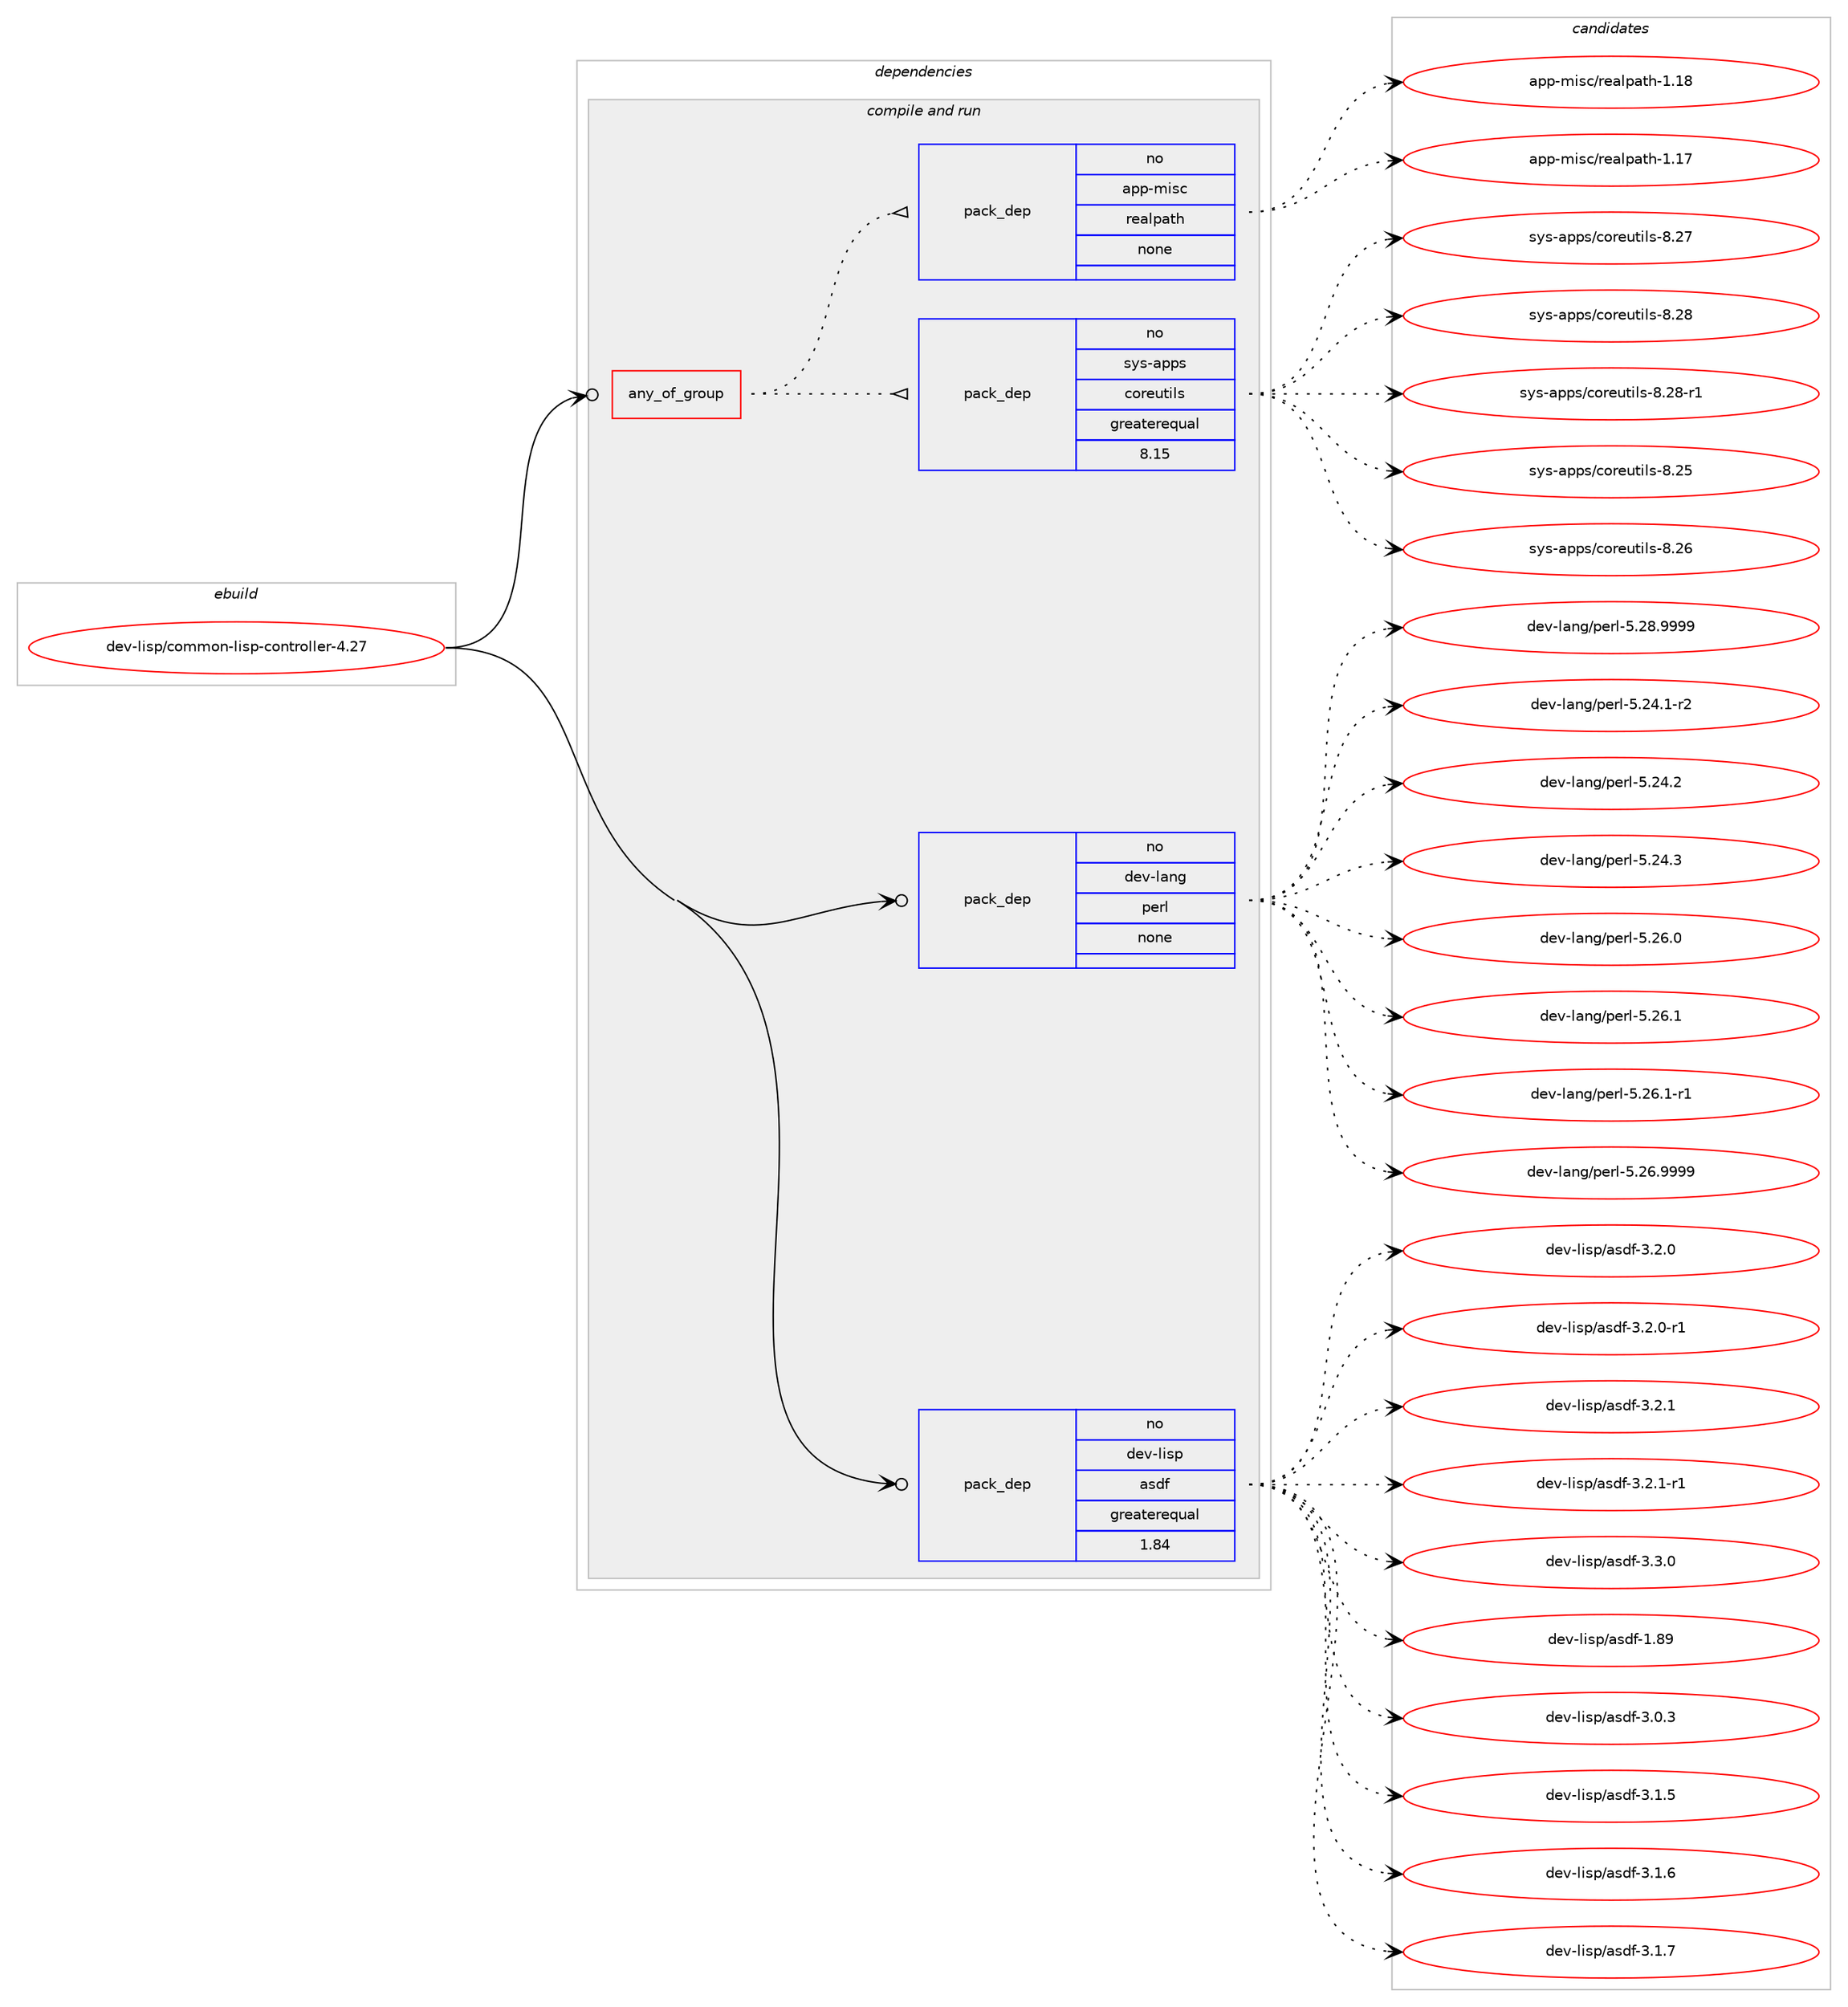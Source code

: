 digraph prolog {

# *************
# Graph options
# *************

newrank=true;
concentrate=true;
compound=true;
graph [rankdir=LR,fontname=Helvetica,fontsize=10,ranksep=1.5];#, ranksep=2.5, nodesep=0.2];
edge  [arrowhead=vee];
node  [fontname=Helvetica,fontsize=10];

# **********
# The ebuild
# **********

subgraph cluster_leftcol {
color=gray;
rank=same;
label=<<i>ebuild</i>>;
id [label="dev-lisp/common-lisp-controller-4.27", color=red, width=4, href="../dev-lisp/common-lisp-controller-4.27.svg"];
}

# ****************
# The dependencies
# ****************

subgraph cluster_midcol {
color=gray;
label=<<i>dependencies</i>>;
subgraph cluster_compile {
fillcolor="#eeeeee";
style=filled;
label=<<i>compile</i>>;
}
subgraph cluster_compileandrun {
fillcolor="#eeeeee";
style=filled;
label=<<i>compile and run</i>>;
subgraph any3589 {
dependency121085 [label=<<TABLE BORDER="0" CELLBORDER="1" CELLSPACING="0" CELLPADDING="4"><TR><TD CELLPADDING="10">any_of_group</TD></TR></TABLE>>, shape=none, color=red];subgraph pack91194 {
dependency121086 [label=<<TABLE BORDER="0" CELLBORDER="1" CELLSPACING="0" CELLPADDING="4" WIDTH="220"><TR><TD ROWSPAN="6" CELLPADDING="30">pack_dep</TD></TR><TR><TD WIDTH="110">no</TD></TR><TR><TD>sys-apps</TD></TR><TR><TD>coreutils</TD></TR><TR><TD>greaterequal</TD></TR><TR><TD>8.15</TD></TR></TABLE>>, shape=none, color=blue];
}
dependency121085:e -> dependency121086:w [weight=20,style="dotted",arrowhead="oinv"];
subgraph pack91195 {
dependency121087 [label=<<TABLE BORDER="0" CELLBORDER="1" CELLSPACING="0" CELLPADDING="4" WIDTH="220"><TR><TD ROWSPAN="6" CELLPADDING="30">pack_dep</TD></TR><TR><TD WIDTH="110">no</TD></TR><TR><TD>app-misc</TD></TR><TR><TD>realpath</TD></TR><TR><TD>none</TD></TR><TR><TD></TD></TR></TABLE>>, shape=none, color=blue];
}
dependency121085:e -> dependency121087:w [weight=20,style="dotted",arrowhead="oinv"];
}
id:e -> dependency121085:w [weight=20,style="solid",arrowhead="odotvee"];
subgraph pack91196 {
dependency121088 [label=<<TABLE BORDER="0" CELLBORDER="1" CELLSPACING="0" CELLPADDING="4" WIDTH="220"><TR><TD ROWSPAN="6" CELLPADDING="30">pack_dep</TD></TR><TR><TD WIDTH="110">no</TD></TR><TR><TD>dev-lang</TD></TR><TR><TD>perl</TD></TR><TR><TD>none</TD></TR><TR><TD></TD></TR></TABLE>>, shape=none, color=blue];
}
id:e -> dependency121088:w [weight=20,style="solid",arrowhead="odotvee"];
subgraph pack91197 {
dependency121089 [label=<<TABLE BORDER="0" CELLBORDER="1" CELLSPACING="0" CELLPADDING="4" WIDTH="220"><TR><TD ROWSPAN="6" CELLPADDING="30">pack_dep</TD></TR><TR><TD WIDTH="110">no</TD></TR><TR><TD>dev-lisp</TD></TR><TR><TD>asdf</TD></TR><TR><TD>greaterequal</TD></TR><TR><TD>1.84</TD></TR></TABLE>>, shape=none, color=blue];
}
id:e -> dependency121089:w [weight=20,style="solid",arrowhead="odotvee"];
}
subgraph cluster_run {
fillcolor="#eeeeee";
style=filled;
label=<<i>run</i>>;
}
}

# **************
# The candidates
# **************

subgraph cluster_choices {
rank=same;
color=gray;
label=<<i>candidates</i>>;

subgraph choice91194 {
color=black;
nodesep=1;
choice115121115459711211211547991111141011171161051081154556465053 [label="sys-apps/coreutils-8.25", color=red, width=4,href="../sys-apps/coreutils-8.25.svg"];
choice115121115459711211211547991111141011171161051081154556465054 [label="sys-apps/coreutils-8.26", color=red, width=4,href="../sys-apps/coreutils-8.26.svg"];
choice115121115459711211211547991111141011171161051081154556465055 [label="sys-apps/coreutils-8.27", color=red, width=4,href="../sys-apps/coreutils-8.27.svg"];
choice115121115459711211211547991111141011171161051081154556465056 [label="sys-apps/coreutils-8.28", color=red, width=4,href="../sys-apps/coreutils-8.28.svg"];
choice1151211154597112112115479911111410111711610510811545564650564511449 [label="sys-apps/coreutils-8.28-r1", color=red, width=4,href="../sys-apps/coreutils-8.28-r1.svg"];
dependency121086:e -> choice115121115459711211211547991111141011171161051081154556465053:w [style=dotted,weight="100"];
dependency121086:e -> choice115121115459711211211547991111141011171161051081154556465054:w [style=dotted,weight="100"];
dependency121086:e -> choice115121115459711211211547991111141011171161051081154556465055:w [style=dotted,weight="100"];
dependency121086:e -> choice115121115459711211211547991111141011171161051081154556465056:w [style=dotted,weight="100"];
dependency121086:e -> choice1151211154597112112115479911111410111711610510811545564650564511449:w [style=dotted,weight="100"];
}
subgraph choice91195 {
color=black;
nodesep=1;
choice9711211245109105115994711410197108112971161044549464955 [label="app-misc/realpath-1.17", color=red, width=4,href="../app-misc/realpath-1.17.svg"];
choice9711211245109105115994711410197108112971161044549464956 [label="app-misc/realpath-1.18", color=red, width=4,href="../app-misc/realpath-1.18.svg"];
dependency121087:e -> choice9711211245109105115994711410197108112971161044549464955:w [style=dotted,weight="100"];
dependency121087:e -> choice9711211245109105115994711410197108112971161044549464956:w [style=dotted,weight="100"];
}
subgraph choice91196 {
color=black;
nodesep=1;
choice100101118451089711010347112101114108455346505246494511450 [label="dev-lang/perl-5.24.1-r2", color=red, width=4,href="../dev-lang/perl-5.24.1-r2.svg"];
choice10010111845108971101034711210111410845534650524650 [label="dev-lang/perl-5.24.2", color=red, width=4,href="../dev-lang/perl-5.24.2.svg"];
choice10010111845108971101034711210111410845534650524651 [label="dev-lang/perl-5.24.3", color=red, width=4,href="../dev-lang/perl-5.24.3.svg"];
choice10010111845108971101034711210111410845534650544648 [label="dev-lang/perl-5.26.0", color=red, width=4,href="../dev-lang/perl-5.26.0.svg"];
choice10010111845108971101034711210111410845534650544649 [label="dev-lang/perl-5.26.1", color=red, width=4,href="../dev-lang/perl-5.26.1.svg"];
choice100101118451089711010347112101114108455346505446494511449 [label="dev-lang/perl-5.26.1-r1", color=red, width=4,href="../dev-lang/perl-5.26.1-r1.svg"];
choice10010111845108971101034711210111410845534650544657575757 [label="dev-lang/perl-5.26.9999", color=red, width=4,href="../dev-lang/perl-5.26.9999.svg"];
choice10010111845108971101034711210111410845534650564657575757 [label="dev-lang/perl-5.28.9999", color=red, width=4,href="../dev-lang/perl-5.28.9999.svg"];
dependency121088:e -> choice100101118451089711010347112101114108455346505246494511450:w [style=dotted,weight="100"];
dependency121088:e -> choice10010111845108971101034711210111410845534650524650:w [style=dotted,weight="100"];
dependency121088:e -> choice10010111845108971101034711210111410845534650524651:w [style=dotted,weight="100"];
dependency121088:e -> choice10010111845108971101034711210111410845534650544648:w [style=dotted,weight="100"];
dependency121088:e -> choice10010111845108971101034711210111410845534650544649:w [style=dotted,weight="100"];
dependency121088:e -> choice100101118451089711010347112101114108455346505446494511449:w [style=dotted,weight="100"];
dependency121088:e -> choice10010111845108971101034711210111410845534650544657575757:w [style=dotted,weight="100"];
dependency121088:e -> choice10010111845108971101034711210111410845534650564657575757:w [style=dotted,weight="100"];
}
subgraph choice91197 {
color=black;
nodesep=1;
choice1001011184510810511511247971151001024549465657 [label="dev-lisp/asdf-1.89", color=red, width=4,href="../dev-lisp/asdf-1.89.svg"];
choice100101118451081051151124797115100102455146484651 [label="dev-lisp/asdf-3.0.3", color=red, width=4,href="../dev-lisp/asdf-3.0.3.svg"];
choice100101118451081051151124797115100102455146494653 [label="dev-lisp/asdf-3.1.5", color=red, width=4,href="../dev-lisp/asdf-3.1.5.svg"];
choice100101118451081051151124797115100102455146494654 [label="dev-lisp/asdf-3.1.6", color=red, width=4,href="../dev-lisp/asdf-3.1.6.svg"];
choice100101118451081051151124797115100102455146494655 [label="dev-lisp/asdf-3.1.7", color=red, width=4,href="../dev-lisp/asdf-3.1.7.svg"];
choice100101118451081051151124797115100102455146504648 [label="dev-lisp/asdf-3.2.0", color=red, width=4,href="../dev-lisp/asdf-3.2.0.svg"];
choice1001011184510810511511247971151001024551465046484511449 [label="dev-lisp/asdf-3.2.0-r1", color=red, width=4,href="../dev-lisp/asdf-3.2.0-r1.svg"];
choice100101118451081051151124797115100102455146504649 [label="dev-lisp/asdf-3.2.1", color=red, width=4,href="../dev-lisp/asdf-3.2.1.svg"];
choice1001011184510810511511247971151001024551465046494511449 [label="dev-lisp/asdf-3.2.1-r1", color=red, width=4,href="../dev-lisp/asdf-3.2.1-r1.svg"];
choice100101118451081051151124797115100102455146514648 [label="dev-lisp/asdf-3.3.0", color=red, width=4,href="../dev-lisp/asdf-3.3.0.svg"];
dependency121089:e -> choice1001011184510810511511247971151001024549465657:w [style=dotted,weight="100"];
dependency121089:e -> choice100101118451081051151124797115100102455146484651:w [style=dotted,weight="100"];
dependency121089:e -> choice100101118451081051151124797115100102455146494653:w [style=dotted,weight="100"];
dependency121089:e -> choice100101118451081051151124797115100102455146494654:w [style=dotted,weight="100"];
dependency121089:e -> choice100101118451081051151124797115100102455146494655:w [style=dotted,weight="100"];
dependency121089:e -> choice100101118451081051151124797115100102455146504648:w [style=dotted,weight="100"];
dependency121089:e -> choice1001011184510810511511247971151001024551465046484511449:w [style=dotted,weight="100"];
dependency121089:e -> choice100101118451081051151124797115100102455146504649:w [style=dotted,weight="100"];
dependency121089:e -> choice1001011184510810511511247971151001024551465046494511449:w [style=dotted,weight="100"];
dependency121089:e -> choice100101118451081051151124797115100102455146514648:w [style=dotted,weight="100"];
}
}

}
